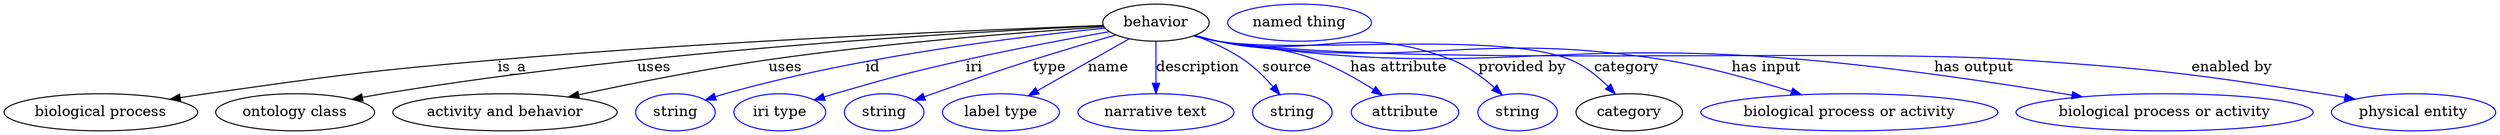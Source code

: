 digraph {
	graph [bb="0,0,2408.9,123"];
	node [label="\N"];
	behavior	[height=0.5,
		label=behavior,
		pos="1114.6,105",
		width=1.4263];
	"biological process"	[height=0.5,
		pos="93.592,18",
		width=2.5998];
	behavior -> "biological process"	[label=is_a,
		lp="491.59,61.5",
		pos="e,160.46,30.622 1063.7,102.27 955.67,98.361 695.26,87.698 477.59,69 351.87,58.2 320.53,53.711 195.59,36 187.42,34.841 178.88,33.549 \
170.39,32.211"];
	"ontology class"	[height=0.5,
		pos="281.59,18",
		width=2.1304];
	behavior -> "ontology class"	[label=uses,
		lp="629.09,61.5",
		pos="e,336.82,30.605 1063.9,101.95 942.73,96.502 626.79,79.007 366.59,36 360.26,34.953 353.68,33.783 347.1,32.56"];
	"activity and behavior"	[height=0.5,
		pos="484.59,18",
		width=3.015];
	behavior -> "activity and behavior"	[label=uses,
		lp="756.09,61.5",
		pos="e,546.13,32.87 1064.4,100.92 992.24,96.141 855.27,85.697 739.59,69 677.22,59.998 606.99,45.933 556.05,35.01"];
	id	[color=blue,
		height=0.5,
		label=string,
		pos="649.59,18",
		width=1.0652];
	behavior -> id	[color=blue,
		label=id,
		lp="840.59,61.5",
		pos="e,678.59,29.948 1065.3,99.641 986.5,91.85 827.64,72.796 697.59,36 694.49,35.121 691.29,34.148 688.09,33.124",
		style=solid];
	iri	[color=blue,
		height=0.5,
		label="iri type",
		pos="750.59,18",
		width=1.2277];
	behavior -> iri	[color=blue,
		label=iri,
		lp="938.59,61.5",
		pos="e,784.22,29.865 1069.4,96.294 1032.1,89.709 977.69,79.635 930.59,69 874.12,56.251 860.22,52.03 804.59,36 801.08,34.988 797.45,33.911 \
793.81,32.81",
		style=solid];
	type	[color=blue,
		height=0.5,
		label=string,
		pos="851.59,18",
		width=1.0652];
	behavior -> type	[color=blue,
		label=type,
		lp="1011.6,61.5",
		pos="e,880.89,29.697 1075.9,93.058 1052.5,86.353 1022.3,77.46 995.59,69 952.18,55.239 941.56,51.079 898.59,36 895.91,35.057 893.14,34.077 \
890.35,33.084",
		style=solid];
	name	[color=blue,
		height=0.5,
		label="label type",
		pos="964.59,18",
		width=1.5707];
	behavior -> name	[color=blue,
		label=name,
		lp="1068.6,61.5",
		pos="e,991.05,33.992 1088.8,89.388 1064.3,75.486 1027.2,54.455 999.89,39.001",
		style=solid];
	description	[color=blue,
		height=0.5,
		label="narrative text",
		pos="1114.6,18",
		width=2.0943];
	behavior -> description	[color=blue,
		label=description,
		lp="1155.1,61.5",
		pos="e,1114.6,36.175 1114.6,86.799 1114.6,75.163 1114.6,59.548 1114.6,46.237",
		style=solid];
	source	[color=blue,
		height=0.5,
		label=string,
		pos="1246.6,18",
		width=1.0652];
	behavior -> source	[color=blue,
		label=source,
		lp="1241.6,61.5",
		pos="e,1234.5,35.129 1151.9,92.554 1167.4,86.825 1185.1,78.962 1199.6,69 1210.1,61.784 1220,51.893 1228,42.813",
		style=solid];
	"has attribute"	[color=blue,
		height=0.5,
		label=attribute,
		pos="1354.6,18",
		width=1.4443];
	behavior -> "has attribute"	[color=blue,
		label="has attribute",
		lp="1348.6,61.5",
		pos="e,1332.9,34.591 1152.5,92.696 1159.8,90.682 1167.4,88.69 1174.6,87 1216.4,77.133 1229.4,84.118 1269.6,69 1288.7,61.8 1308.5,50.422 \
1324.2,40.338",
		style=solid];
	"provided by"	[color=blue,
		height=0.5,
		label=string,
		pos="1462.6,18",
		width=1.0652];
	behavior -> "provided by"	[color=blue,
		label="provided by",
		lp="1467.1,61.5",
		pos="e,1447.7,35.104 1151.5,92.33 1159,90.274 1167,88.361 1174.6,87 1273.3,69.241 1306.3,105.78 1399.6,69 1414.6,63.068 1429,52.263 1440.2,\
42.21",
		style=solid];
	category	[height=0.5,
		pos="1570.6,18",
		width=1.4263];
	behavior -> category	[color=blue,
		label=category,
		lp="1568.1,61.5",
		pos="e,1557,35.722 1151.1,92.257 1158.8,90.181 1166.9,88.277 1174.6,87 1249,74.641 1443.7,97.441 1513.6,69 1527.4,63.384 1540.1,52.964 \
1550,43.084",
		style=solid];
	"has input"	[color=blue,
		height=0.5,
		label="biological process or activity",
		pos="1783.6,18",
		width=3.9899];
	behavior -> "has input"	[color=blue,
		label="has input",
		lp="1703.1,61.5",
		pos="e,1737.2,35.037 1151.1,92.191 1158.8,90.119 1166.9,88.234 1174.6,87 1363,56.782 1415.1,98.733 1603.6,69 1645.9,62.326 1692.5,49.229 \
1727.6,38.113",
		style=solid];
	"has output"	[color=blue,
		height=0.5,
		label="biological process or activity",
		pos="2088.6,18",
		width=3.9899];
	behavior -> "has output"	[color=blue,
		label="has output",
		lp="1904.1,61.5",
		pos="e,2009.1,32.991 1150.8,92.216 1158.5,90.115 1166.8,88.212 1174.6,87 1423.3,48.408 1489.9,90.931 1740.6,69 1828.8,61.282 1928.8,46.248 \
1998.9,34.672",
		style=solid];
	"enabled by"	[color=blue,
		height=0.5,
		label="physical entity",
		pos="2329.6,18",
		width=2.2026];
	behavior -> "enabled by"	[color=blue,
		label="enabled by",
		lp="2154.1,61.5",
		pos="e,2272.9,30.638 1150.8,92.166 1158.5,90.068 1166.8,88.179 1174.6,87 1344.3,61.406 1775.4,80.55 1946.6,69 2078.2,60.12 2111.2,55.861 \
2241.6,36 2248.4,34.961 2255.5,33.772 2262.6,32.516",
		style=solid];
	"named thing_category"	[color=blue,
		height=0.5,
		label="named thing",
		pos="1253.6,105",
		width=1.9318];
}
